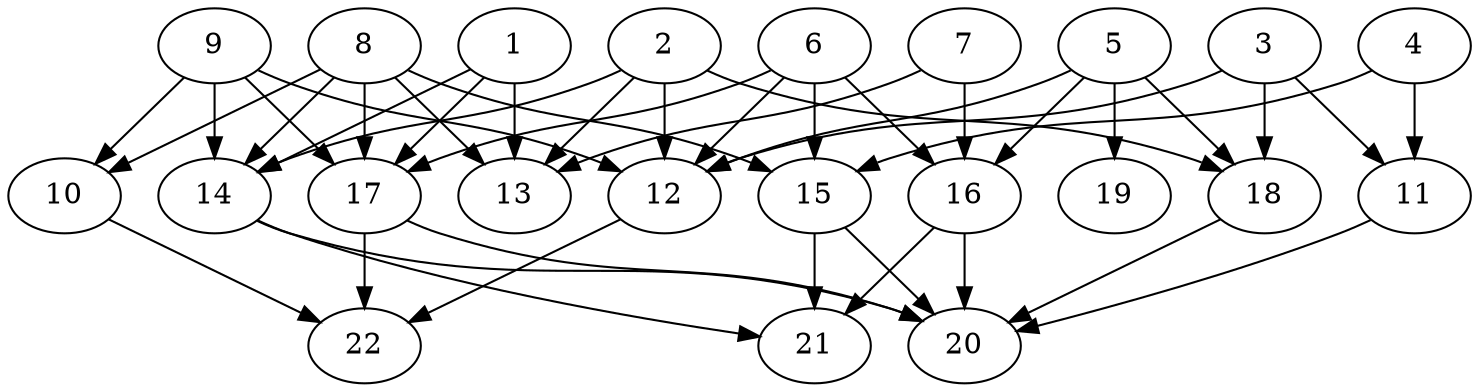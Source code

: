// DAG (tier=2-normal, mode=compute, n=22, ccr=0.379, fat=0.649, density=0.576, regular=0.517, jump=0.135, mindata=524288, maxdata=8388608)
// DAG automatically generated by daggen at Sun Aug 24 16:33:33 2025
// /home/ermia/Project/Environments/daggen/bin/daggen --dot --ccr 0.379 --fat 0.649 --regular 0.517 --density 0.576 --jump 0.135 --mindata 524288 --maxdata 8388608 -n 22 
digraph G {
  1 [size="253803501525336588288", alpha="0.17", expect_size="126901750762668294144"]
  1 -> 13 [size ="320692197261312"]
  1 -> 14 [size ="320692197261312"]
  1 -> 17 [size ="320692197261312"]
  2 [size="324024815106226624", alpha="0.02", expect_size="162012407553113312"]
  2 -> 12 [size ="184831535218688"]
  2 -> 13 [size ="184831535218688"]
  2 -> 14 [size ="184831535218688"]
  2 -> 18 [size ="184831535218688"]
  3 [size="3596719559161866", alpha="0.04", expect_size="1798359779580933"]
  3 -> 11 [size ="75346552553472"]
  3 -> 12 [size ="75346552553472"]
  3 -> 18 [size ="75346552553472"]
  4 [size="3181651656782232", alpha="0.07", expect_size="1590825828391116"]
  4 -> 11 [size ="155394064252928"]
  4 -> 15 [size ="155394064252928"]
  5 [size="23348749239576304", alpha="0.14", expect_size="11674374619788152"]
  5 -> 12 [size ="532049945427968"]
  5 -> 16 [size ="532049945427968"]
  5 -> 18 [size ="532049945427968"]
  5 -> 19 [size ="532049945427968"]
  6 [size="313525932734559168", alpha="0.06", expect_size="156762966367279584"]
  6 -> 12 [size ="428247036723200"]
  6 -> 15 [size ="428247036723200"]
  6 -> 16 [size ="428247036723200"]
  6 -> 17 [size ="428247036723200"]
  7 [size="252328618049472036864", alpha="0.06", expect_size="126164309024736018432"]
  7 -> 13 [size ="319448602902528"]
  7 -> 16 [size ="319448602902528"]
  8 [size="5392084178449434", alpha="0.15", expect_size="2696042089224717"]
  8 -> 10 [size ="3511546806272"]
  8 -> 13 [size ="3511546806272"]
  8 -> 14 [size ="3511546806272"]
  8 -> 15 [size ="3511546806272"]
  8 -> 17 [size ="3511546806272"]
  9 [size="7357842566505149", alpha="0.20", expect_size="3678921283252574"]
  9 -> 10 [size ="130618310524928"]
  9 -> 12 [size ="130618310524928"]
  9 -> 14 [size ="130618310524928"]
  9 -> 17 [size ="130618310524928"]
  10 [size="2913232681317210", alpha="0.15", expect_size="1456616340658605"]
  10 -> 22 [size ="119732984348672"]
  11 [size="151849385867608064", alpha="0.10", expect_size="75924692933804032"]
  11 -> 20 [size ="2277012144128"]
  12 [size="24856183701504000000", alpha="0.05", expect_size="12428091850752000000"]
  12 -> 22 [size ="68136468480000"]
  13 [size="762069241468813312", alpha="0.18", expect_size="381034620734406656"]
  14 [size="143020220569649938432", alpha="0.07", expect_size="71510110284824969216"]
  14 -> 20 [size ="218787051732992"]
  14 -> 21 [size ="218787051732992"]
  15 [size="1472741972672250", alpha="0.04", expect_size="736370986336125"]
  15 -> 20 [size ="28493156974592"]
  15 -> 21 [size ="28493156974592"]
  16 [size="58018644525175256", alpha="0.16", expect_size="29009322262587628"]
  16 -> 20 [size ="84349475094528"]
  16 -> 21 [size ="84349475094528"]
  17 [size="3660973710189139", alpha="0.09", expect_size="1830486855094569"]
  17 -> 20 [size ="2473372680192"]
  17 -> 22 [size ="2473372680192"]
  18 [size="363891578799025815552", alpha="0.17", expect_size="181945789399512907776"]
  18 -> 20 [size ="407760034332672"]
  19 [size="494796552756449509376", alpha="0.05", expect_size="247398276378224754688"]
  20 [size="95130561984476479488", alpha="0.11", expect_size="47565280992238239744"]
  21 [size="8853084444906006", alpha="0.05", expect_size="4426542222453003"]
  22 [size="138531253717615771648", alpha="0.15", expect_size="69265626858807885824"]
}